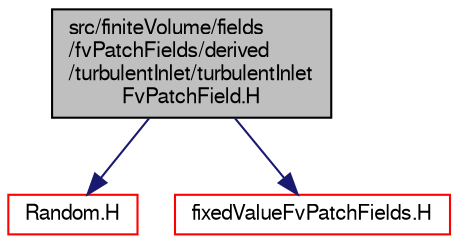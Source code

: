 digraph "src/finiteVolume/fields/fvPatchFields/derived/turbulentInlet/turbulentInletFvPatchField.H"
{
  bgcolor="transparent";
  edge [fontname="FreeSans",fontsize="10",labelfontname="FreeSans",labelfontsize="10"];
  node [fontname="FreeSans",fontsize="10",shape=record];
  Node0 [label="src/finiteVolume/fields\l/fvPatchFields/derived\l/turbulentInlet/turbulentInlet\lFvPatchField.H",height=0.2,width=0.4,color="black", fillcolor="grey75", style="filled", fontcolor="black"];
  Node0 -> Node1 [color="midnightblue",fontsize="10",style="solid",fontname="FreeSans"];
  Node1 [label="Random.H",height=0.2,width=0.4,color="red",URL="$a12464.html"];
  Node0 -> Node56 [color="midnightblue",fontsize="10",style="solid",fontname="FreeSans"];
  Node56 [label="fixedValueFvPatchFields.H",height=0.2,width=0.4,color="red",URL="$a01484.html"];
}
